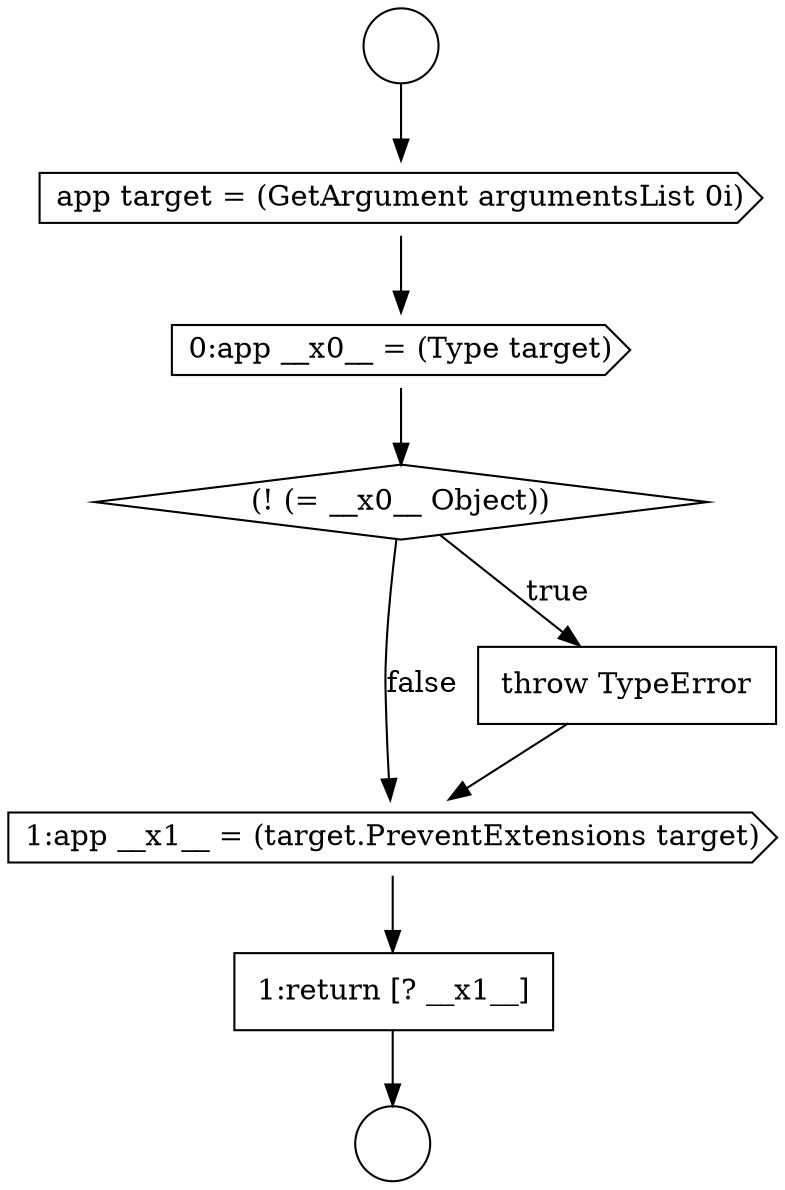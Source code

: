 digraph {
  node19508 [shape=cds, label=<<font color="black">app target = (GetArgument argumentsList 0i)</font>> color="black" fillcolor="white" style=filled]
  node19512 [shape=cds, label=<<font color="black">1:app __x1__ = (target.PreventExtensions target)</font>> color="black" fillcolor="white" style=filled]
  node19507 [shape=circle label=" " color="black" fillcolor="white" style=filled]
  node19511 [shape=none, margin=0, label=<<font color="black">
    <table border="0" cellborder="1" cellspacing="0" cellpadding="10">
      <tr><td align="left">throw TypeError</td></tr>
    </table>
  </font>> color="black" fillcolor="white" style=filled]
  node19506 [shape=circle label=" " color="black" fillcolor="white" style=filled]
  node19510 [shape=diamond, label=<<font color="black">(! (= __x0__ Object))</font>> color="black" fillcolor="white" style=filled]
  node19509 [shape=cds, label=<<font color="black">0:app __x0__ = (Type target)</font>> color="black" fillcolor="white" style=filled]
  node19513 [shape=none, margin=0, label=<<font color="black">
    <table border="0" cellborder="1" cellspacing="0" cellpadding="10">
      <tr><td align="left">1:return [? __x1__]</td></tr>
    </table>
  </font>> color="black" fillcolor="white" style=filled]
  node19509 -> node19510 [ color="black"]
  node19513 -> node19507 [ color="black"]
  node19512 -> node19513 [ color="black"]
  node19510 -> node19511 [label=<<font color="black">true</font>> color="black"]
  node19510 -> node19512 [label=<<font color="black">false</font>> color="black"]
  node19508 -> node19509 [ color="black"]
  node19511 -> node19512 [ color="black"]
  node19506 -> node19508 [ color="black"]
}
